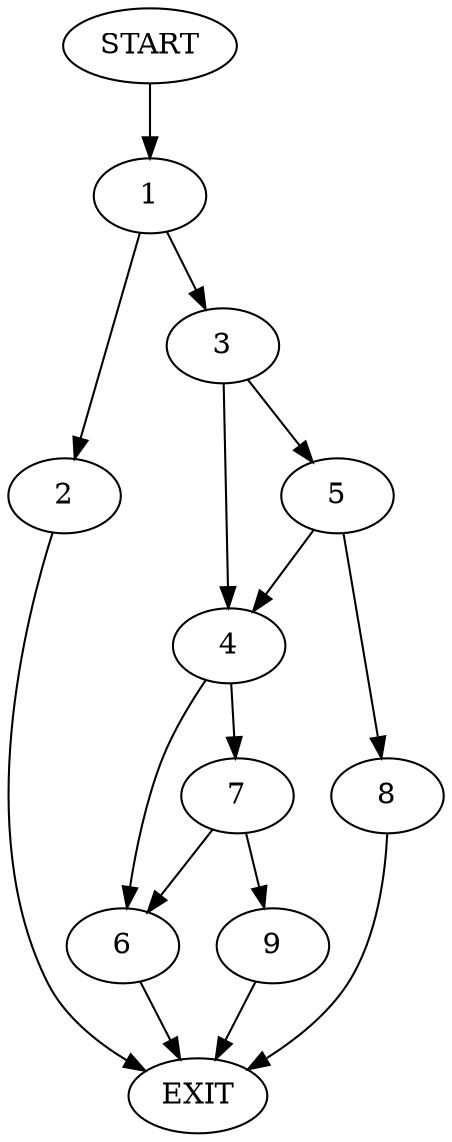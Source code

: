 digraph {
0 [label="START"]
10 [label="EXIT"]
0 -> 1
1 -> 2
1 -> 3
3 -> 4
3 -> 5
2 -> 10
4 -> 6
4 -> 7
5 -> 8
5 -> 4
8 -> 10
6 -> 10
7 -> 6
7 -> 9
9 -> 10
}
